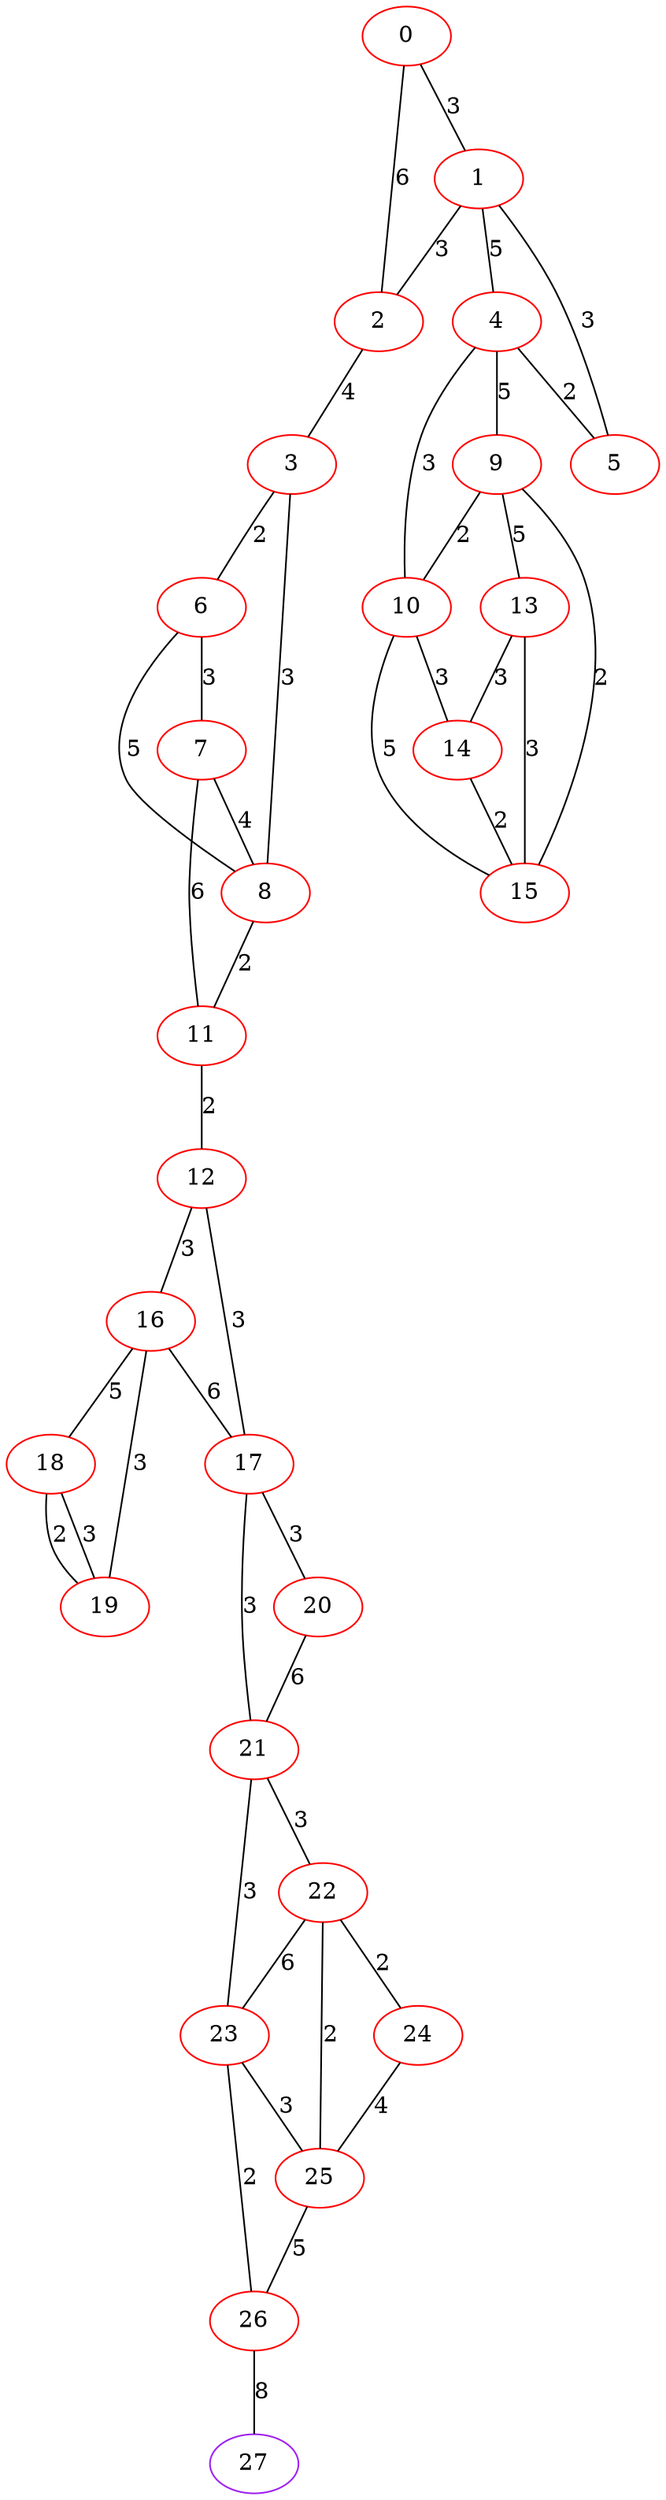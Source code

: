 graph "" {
0 [color=red, weight=1];
1 [color=red, weight=1];
2 [color=red, weight=1];
3 [color=red, weight=1];
4 [color=red, weight=1];
5 [color=red, weight=1];
6 [color=red, weight=1];
7 [color=red, weight=1];
8 [color=red, weight=1];
9 [color=red, weight=1];
10 [color=red, weight=1];
11 [color=red, weight=1];
12 [color=red, weight=1];
13 [color=red, weight=1];
14 [color=red, weight=1];
15 [color=red, weight=1];
16 [color=red, weight=1];
17 [color=red, weight=1];
18 [color=red, weight=1];
19 [color=red, weight=1];
20 [color=red, weight=1];
21 [color=red, weight=1];
22 [color=red, weight=1];
23 [color=red, weight=1];
24 [color=red, weight=1];
25 [color=red, weight=1];
26 [color=red, weight=1];
27 [color=purple, weight=4];
0 -- 1  [key=0, label=3];
0 -- 2  [key=0, label=6];
1 -- 2  [key=0, label=3];
1 -- 4  [key=0, label=5];
1 -- 5  [key=0, label=3];
2 -- 3  [key=0, label=4];
3 -- 8  [key=0, label=3];
3 -- 6  [key=0, label=2];
4 -- 9  [key=0, label=5];
4 -- 10  [key=0, label=3];
4 -- 5  [key=0, label=2];
6 -- 8  [key=0, label=5];
6 -- 7  [key=0, label=3];
7 -- 8  [key=0, label=4];
7 -- 11  [key=0, label=6];
8 -- 11  [key=0, label=2];
9 -- 10  [key=0, label=2];
9 -- 13  [key=0, label=5];
9 -- 15  [key=0, label=2];
10 -- 14  [key=0, label=3];
10 -- 15  [key=0, label=5];
11 -- 12  [key=0, label=2];
12 -- 16  [key=0, label=3];
12 -- 17  [key=0, label=3];
13 -- 14  [key=0, label=3];
13 -- 15  [key=0, label=3];
14 -- 15  [key=0, label=2];
16 -- 17  [key=0, label=6];
16 -- 18  [key=0, label=5];
16 -- 19  [key=0, label=3];
17 -- 20  [key=0, label=3];
17 -- 21  [key=0, label=3];
18 -- 19  [key=0, label=2];
18 -- 19  [key=1, label=3];
20 -- 21  [key=0, label=6];
21 -- 22  [key=0, label=3];
21 -- 23  [key=0, label=3];
22 -- 24  [key=0, label=2];
22 -- 25  [key=0, label=2];
22 -- 23  [key=0, label=6];
23 -- 25  [key=0, label=3];
23 -- 26  [key=0, label=2];
24 -- 25  [key=0, label=4];
25 -- 26  [key=0, label=5];
26 -- 27  [key=0, label=8];
}
